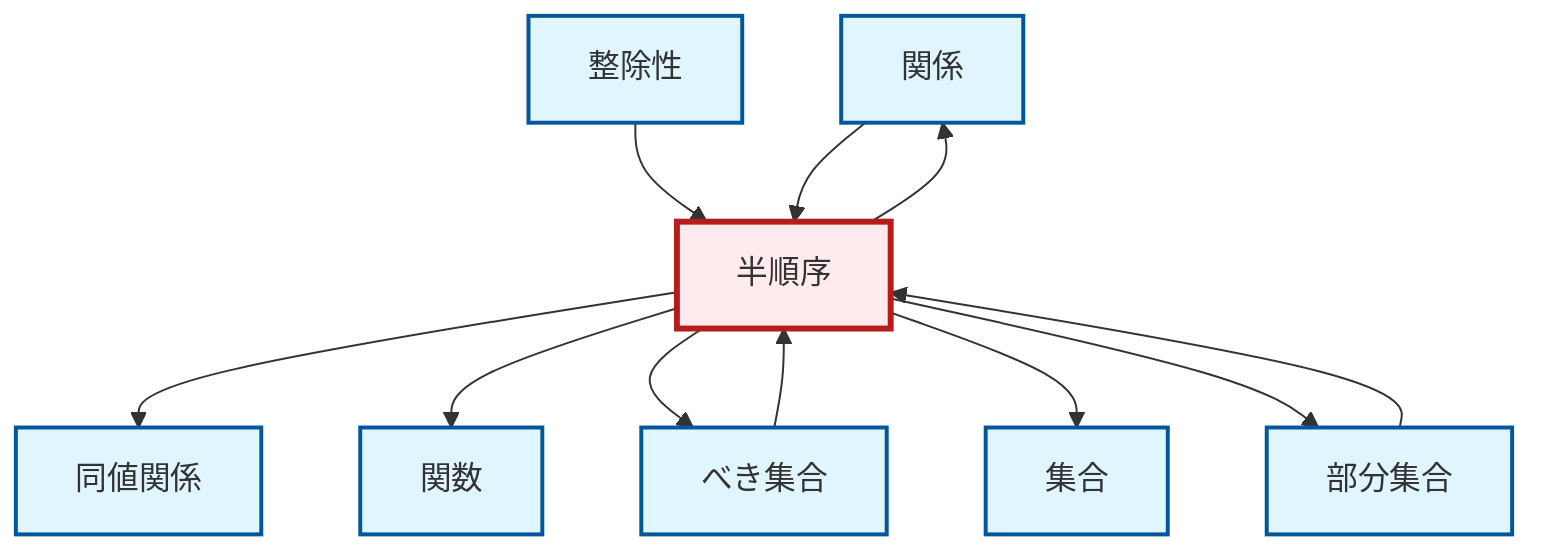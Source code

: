 graph TD
    classDef definition fill:#e1f5fe,stroke:#01579b,stroke-width:2px
    classDef theorem fill:#f3e5f5,stroke:#4a148c,stroke-width:2px
    classDef axiom fill:#fff3e0,stroke:#e65100,stroke-width:2px
    classDef example fill:#e8f5e9,stroke:#1b5e20,stroke-width:2px
    classDef current fill:#ffebee,stroke:#b71c1c,stroke-width:3px
    def-function["関数"]:::definition
    def-relation["関係"]:::definition
    def-subset["部分集合"]:::definition
    def-partial-order["半順序"]:::definition
    def-divisibility["整除性"]:::definition
    def-set["集合"]:::definition
    def-equivalence-relation["同値関係"]:::definition
    def-power-set["べき集合"]:::definition
    def-partial-order --> def-equivalence-relation
    def-divisibility --> def-partial-order
    def-power-set --> def-partial-order
    def-partial-order --> def-relation
    def-relation --> def-partial-order
    def-partial-order --> def-function
    def-partial-order --> def-power-set
    def-partial-order --> def-set
    def-subset --> def-partial-order
    def-partial-order --> def-subset
    class def-partial-order current